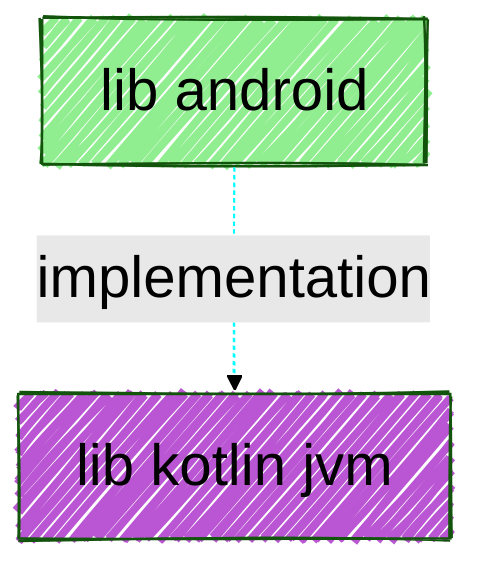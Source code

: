 ---
config:
  layout: elk
  look: handDrawn
  theme: forest
  elk:
    mergeEdges: true
    forceNodeModelOrder: true
    nodePlacementStrategy: LINEAR_SEGMENTS
    cycleBreakingStrategy: INTERACTIVE
    considerModelOrder: PREFER_EDGES
  themeVariables:
    background: #FFF
    fontFamily: arial
    lineColor: #55FF55
    primaryBorderColor: #FF5555
    primaryColor: #ABC123
    darkMode: true
    fontSize: 30px
    defaultLinkColor: #5555FF
---
graph TD
  lib_android["lib android"]
  lib_kotlin_jvm["lib kotlin jvm"]
  style lib_android fill:lightgreen,fillcolor:lightgreen
  style lib_kotlin_jvm fill:mediumorchid,fillcolor:mediumorchid
  lib_android -.implementation.-> lib_kotlin_jvm
  linkStyle 0 stroke:aqua
